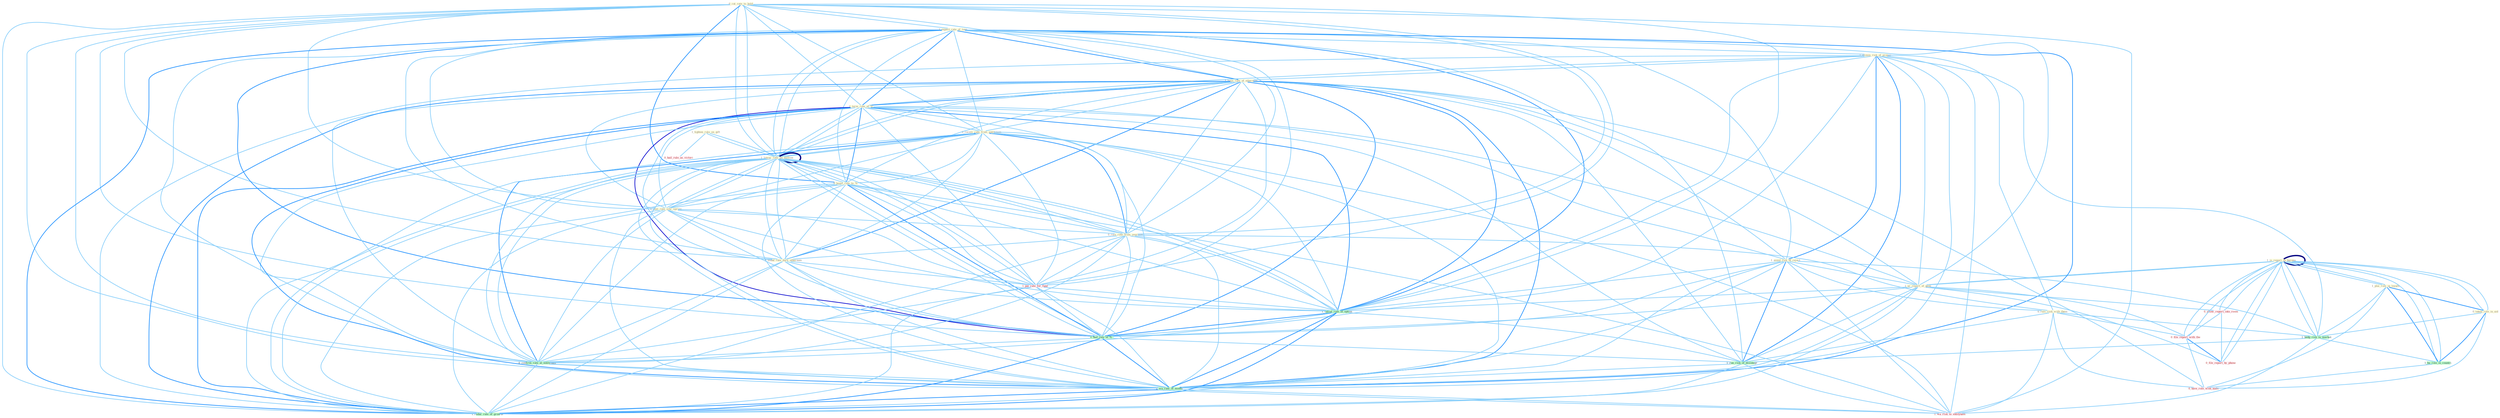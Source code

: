 Graph G{ 
    node
    [shape=polygon,style=filled,width=.5,height=.06,color="#BDFCC9",fixedsize=true,fontsize=4,
    fontcolor="#2f4f4f"];
    {node
    [color="#ffffe0", fontcolor="#8b7d6b"] "0_cut_rate_to_hold " "1_is_report_in_bureau " "1_expect_rate_of_loan " "1_tighten_rule_on_gift " "1_elimin_risk_of_prepay " "1_have_rate_of_othernum " "1_term_rate_of_% " "0_receiv_rate_from_entitynam " "1_lower_rate_on_million " "0_boost_rate_to_% " "1_plai_role_in_loyalti " "1_avoid_risk_of_reject " "1_lower_rate_on_million " "0_taken_role_in_aid " "0_post_rate_sinc_spring " "1_is_report_in_bureau " "1_ar_report_of_gene " "0_rais_rate_from_yearnum " "0_found_rate_dure_othernum " "0_rais_risk_with_them "}
{node [color="#fff0f5", fontcolor="#b22222"] "1_pai_rate_for_fund " "0_allow_report_into_room " "0_file_report_with_the " "0_hail_rule_as_victori " "0_file_report_by_phone " "0_have_role_with_audit " "1_wa_risk_to_entitynam "}
edge [color="#B0E2FF"];

	"0_cut_rate_to_hold " -- "1_expect_rate_of_loan " [w="1", color="#87cefa" ];
	"0_cut_rate_to_hold " -- "1_have_rate_of_othernum " [w="1", color="#87cefa" ];
	"0_cut_rate_to_hold " -- "1_term_rate_of_% " [w="1", color="#87cefa" ];
	"0_cut_rate_to_hold " -- "0_receiv_rate_from_entitynam " [w="1", color="#87cefa" ];
	"0_cut_rate_to_hold " -- "1_lower_rate_on_million " [w="1", color="#87cefa" ];
	"0_cut_rate_to_hold " -- "0_boost_rate_to_% " [w="2", color="#1e90ff" , len=0.8];
	"0_cut_rate_to_hold " -- "1_lower_rate_on_million " [w="1", color="#87cefa" ];
	"0_cut_rate_to_hold " -- "0_post_rate_sinc_spring " [w="1", color="#87cefa" ];
	"0_cut_rate_to_hold " -- "0_rais_rate_from_yearnum " [w="1", color="#87cefa" ];
	"0_cut_rate_to_hold " -- "0_found_rate_dure_othernum " [w="1", color="#87cefa" ];
	"0_cut_rate_to_hold " -- "1_pai_rate_for_fund " [w="1", color="#87cefa" ];
	"0_cut_rate_to_hold " -- "1_calcul_rate_of_option " [w="1", color="#87cefa" ];
	"0_cut_rate_to_hold " -- "1_had_rate_of_% " [w="1", color="#87cefa" ];
	"0_cut_rate_to_hold " -- "0_confirm_rate_at_entitynam " [w="1", color="#87cefa" ];
	"0_cut_rate_to_hold " -- "1_wa_rate_of_month " [w="1", color="#87cefa" ];
	"0_cut_rate_to_hold " -- "1_wa_risk_to_entitynam " [w="1", color="#87cefa" ];
	"0_cut_rate_to_hold " -- "1_reduc_rate_of_growth " [w="1", color="#87cefa" ];
	"1_is_report_in_bureau " -- "1_plai_role_in_loyalti " [w="1", color="#87cefa" ];
	"1_is_report_in_bureau " -- "0_taken_role_in_aid " [w="1", color="#87cefa" ];
	"1_is_report_in_bureau " -- "1_is_report_in_bureau " [w="4", style=bold, color="#000080", len=0.4];
	"1_is_report_in_bureau " -- "1_ar_report_of_gene " [w="1", color="#87cefa" ];
	"1_is_report_in_bureau " -- "0_allow_report_into_room " [w="1", color="#87cefa" ];
	"1_is_report_in_bureau " -- "1_hedg_risk_in_market " [w="1", color="#87cefa" ];
	"1_is_report_in_bureau " -- "1_ha_role_in_countri " [w="1", color="#87cefa" ];
	"1_is_report_in_bureau " -- "0_file_report_with_the " [w="1", color="#87cefa" ];
	"1_is_report_in_bureau " -- "0_file_report_by_phone " [w="1", color="#87cefa" ];
	"1_expect_rate_of_loan " -- "1_elimin_risk_of_prepay " [w="1", color="#87cefa" ];
	"1_expect_rate_of_loan " -- "1_have_rate_of_othernum " [w="2", color="#1e90ff" , len=0.8];
	"1_expect_rate_of_loan " -- "1_term_rate_of_% " [w="2", color="#1e90ff" , len=0.8];
	"1_expect_rate_of_loan " -- "0_receiv_rate_from_entitynam " [w="1", color="#87cefa" ];
	"1_expect_rate_of_loan " -- "1_lower_rate_on_million " [w="1", color="#87cefa" ];
	"1_expect_rate_of_loan " -- "0_boost_rate_to_% " [w="1", color="#87cefa" ];
	"1_expect_rate_of_loan " -- "1_avoid_risk_of_reject " [w="1", color="#87cefa" ];
	"1_expect_rate_of_loan " -- "1_lower_rate_on_million " [w="1", color="#87cefa" ];
	"1_expect_rate_of_loan " -- "0_post_rate_sinc_spring " [w="1", color="#87cefa" ];
	"1_expect_rate_of_loan " -- "1_ar_report_of_gene " [w="1", color="#87cefa" ];
	"1_expect_rate_of_loan " -- "0_rais_rate_from_yearnum " [w="1", color="#87cefa" ];
	"1_expect_rate_of_loan " -- "0_found_rate_dure_othernum " [w="1", color="#87cefa" ];
	"1_expect_rate_of_loan " -- "1_pai_rate_for_fund " [w="1", color="#87cefa" ];
	"1_expect_rate_of_loan " -- "1_calcul_rate_of_option " [w="2", color="#1e90ff" , len=0.8];
	"1_expect_rate_of_loan " -- "1_had_rate_of_% " [w="2", color="#1e90ff" , len=0.8];
	"1_expect_rate_of_loan " -- "0_confirm_rate_at_entitynam " [w="1", color="#87cefa" ];
	"1_expect_rate_of_loan " -- "1_run_risk_of_disintegr " [w="1", color="#87cefa" ];
	"1_expect_rate_of_loan " -- "1_wa_rate_of_month " [w="2", color="#1e90ff" , len=0.8];
	"1_expect_rate_of_loan " -- "1_reduc_rate_of_growth " [w="2", color="#1e90ff" , len=0.8];
	"1_tighten_rule_on_gift " -- "1_lower_rate_on_million " [w="1", color="#87cefa" ];
	"1_tighten_rule_on_gift " -- "1_lower_rate_on_million " [w="1", color="#87cefa" ];
	"1_tighten_rule_on_gift " -- "0_hail_rule_as_victori " [w="1", color="#87cefa" ];
	"1_elimin_risk_of_prepay " -- "1_have_rate_of_othernum " [w="1", color="#87cefa" ];
	"1_elimin_risk_of_prepay " -- "1_term_rate_of_% " [w="1", color="#87cefa" ];
	"1_elimin_risk_of_prepay " -- "1_avoid_risk_of_reject " [w="2", color="#1e90ff" , len=0.8];
	"1_elimin_risk_of_prepay " -- "1_ar_report_of_gene " [w="1", color="#87cefa" ];
	"1_elimin_risk_of_prepay " -- "0_rais_risk_with_them " [w="1", color="#87cefa" ];
	"1_elimin_risk_of_prepay " -- "1_hedg_risk_in_market " [w="1", color="#87cefa" ];
	"1_elimin_risk_of_prepay " -- "1_calcul_rate_of_option " [w="1", color="#87cefa" ];
	"1_elimin_risk_of_prepay " -- "1_had_rate_of_% " [w="1", color="#87cefa" ];
	"1_elimin_risk_of_prepay " -- "1_run_risk_of_disintegr " [w="2", color="#1e90ff" , len=0.8];
	"1_elimin_risk_of_prepay " -- "1_wa_rate_of_month " [w="1", color="#87cefa" ];
	"1_elimin_risk_of_prepay " -- "1_wa_risk_to_entitynam " [w="1", color="#87cefa" ];
	"1_elimin_risk_of_prepay " -- "1_reduc_rate_of_growth " [w="1", color="#87cefa" ];
	"1_have_rate_of_othernum " -- "1_term_rate_of_% " [w="2", color="#1e90ff" , len=0.8];
	"1_have_rate_of_othernum " -- "0_receiv_rate_from_entitynam " [w="1", color="#87cefa" ];
	"1_have_rate_of_othernum " -- "1_lower_rate_on_million " [w="1", color="#87cefa" ];
	"1_have_rate_of_othernum " -- "0_boost_rate_to_% " [w="1", color="#87cefa" ];
	"1_have_rate_of_othernum " -- "1_avoid_risk_of_reject " [w="1", color="#87cefa" ];
	"1_have_rate_of_othernum " -- "1_lower_rate_on_million " [w="1", color="#87cefa" ];
	"1_have_rate_of_othernum " -- "0_post_rate_sinc_spring " [w="1", color="#87cefa" ];
	"1_have_rate_of_othernum " -- "1_ar_report_of_gene " [w="1", color="#87cefa" ];
	"1_have_rate_of_othernum " -- "0_rais_rate_from_yearnum " [w="1", color="#87cefa" ];
	"1_have_rate_of_othernum " -- "0_found_rate_dure_othernum " [w="2", color="#1e90ff" , len=0.8];
	"1_have_rate_of_othernum " -- "1_pai_rate_for_fund " [w="1", color="#87cefa" ];
	"1_have_rate_of_othernum " -- "1_calcul_rate_of_option " [w="2", color="#1e90ff" , len=0.8];
	"1_have_rate_of_othernum " -- "1_had_rate_of_% " [w="2", color="#1e90ff" , len=0.8];
	"1_have_rate_of_othernum " -- "0_confirm_rate_at_entitynam " [w="1", color="#87cefa" ];
	"1_have_rate_of_othernum " -- "1_run_risk_of_disintegr " [w="1", color="#87cefa" ];
	"1_have_rate_of_othernum " -- "0_have_role_with_audit " [w="1", color="#87cefa" ];
	"1_have_rate_of_othernum " -- "1_wa_rate_of_month " [w="2", color="#1e90ff" , len=0.8];
	"1_have_rate_of_othernum " -- "1_reduc_rate_of_growth " [w="2", color="#1e90ff" , len=0.8];
	"1_term_rate_of_% " -- "0_receiv_rate_from_entitynam " [w="1", color="#87cefa" ];
	"1_term_rate_of_% " -- "1_lower_rate_on_million " [w="1", color="#87cefa" ];
	"1_term_rate_of_% " -- "0_boost_rate_to_% " [w="2", color="#1e90ff" , len=0.8];
	"1_term_rate_of_% " -- "1_avoid_risk_of_reject " [w="1", color="#87cefa" ];
	"1_term_rate_of_% " -- "1_lower_rate_on_million " [w="1", color="#87cefa" ];
	"1_term_rate_of_% " -- "0_post_rate_sinc_spring " [w="1", color="#87cefa" ];
	"1_term_rate_of_% " -- "1_ar_report_of_gene " [w="1", color="#87cefa" ];
	"1_term_rate_of_% " -- "0_rais_rate_from_yearnum " [w="1", color="#87cefa" ];
	"1_term_rate_of_% " -- "0_found_rate_dure_othernum " [w="1", color="#87cefa" ];
	"1_term_rate_of_% " -- "1_pai_rate_for_fund " [w="1", color="#87cefa" ];
	"1_term_rate_of_% " -- "1_calcul_rate_of_option " [w="2", color="#1e90ff" , len=0.8];
	"1_term_rate_of_% " -- "1_had_rate_of_% " [w="3", color="#0000cd" , len=0.6];
	"1_term_rate_of_% " -- "0_confirm_rate_at_entitynam " [w="1", color="#87cefa" ];
	"1_term_rate_of_% " -- "1_run_risk_of_disintegr " [w="1", color="#87cefa" ];
	"1_term_rate_of_% " -- "1_wa_rate_of_month " [w="2", color="#1e90ff" , len=0.8];
	"1_term_rate_of_% " -- "1_reduc_rate_of_growth " [w="2", color="#1e90ff" , len=0.8];
	"0_receiv_rate_from_entitynam " -- "1_lower_rate_on_million " [w="1", color="#87cefa" ];
	"0_receiv_rate_from_entitynam " -- "0_boost_rate_to_% " [w="1", color="#87cefa" ];
	"0_receiv_rate_from_entitynam " -- "1_lower_rate_on_million " [w="1", color="#87cefa" ];
	"0_receiv_rate_from_entitynam " -- "0_post_rate_sinc_spring " [w="1", color="#87cefa" ];
	"0_receiv_rate_from_entitynam " -- "0_rais_rate_from_yearnum " [w="2", color="#1e90ff" , len=0.8];
	"0_receiv_rate_from_entitynam " -- "0_found_rate_dure_othernum " [w="1", color="#87cefa" ];
	"0_receiv_rate_from_entitynam " -- "1_pai_rate_for_fund " [w="1", color="#87cefa" ];
	"0_receiv_rate_from_entitynam " -- "1_calcul_rate_of_option " [w="1", color="#87cefa" ];
	"0_receiv_rate_from_entitynam " -- "1_had_rate_of_% " [w="1", color="#87cefa" ];
	"0_receiv_rate_from_entitynam " -- "0_confirm_rate_at_entitynam " [w="2", color="#1e90ff" , len=0.8];
	"0_receiv_rate_from_entitynam " -- "1_wa_rate_of_month " [w="1", color="#87cefa" ];
	"0_receiv_rate_from_entitynam " -- "1_wa_risk_to_entitynam " [w="1", color="#87cefa" ];
	"0_receiv_rate_from_entitynam " -- "1_reduc_rate_of_growth " [w="1", color="#87cefa" ];
	"1_lower_rate_on_million " -- "0_boost_rate_to_% " [w="1", color="#87cefa" ];
	"1_lower_rate_on_million " -- "1_lower_rate_on_million " [w="4", style=bold, color="#000080", len=0.4];
	"1_lower_rate_on_million " -- "0_post_rate_sinc_spring " [w="1", color="#87cefa" ];
	"1_lower_rate_on_million " -- "0_rais_rate_from_yearnum " [w="1", color="#87cefa" ];
	"1_lower_rate_on_million " -- "0_found_rate_dure_othernum " [w="1", color="#87cefa" ];
	"1_lower_rate_on_million " -- "1_pai_rate_for_fund " [w="1", color="#87cefa" ];
	"1_lower_rate_on_million " -- "1_calcul_rate_of_option " [w="1", color="#87cefa" ];
	"1_lower_rate_on_million " -- "1_had_rate_of_% " [w="1", color="#87cefa" ];
	"1_lower_rate_on_million " -- "0_confirm_rate_at_entitynam " [w="1", color="#87cefa" ];
	"1_lower_rate_on_million " -- "1_wa_rate_of_month " [w="1", color="#87cefa" ];
	"1_lower_rate_on_million " -- "1_reduc_rate_of_growth " [w="1", color="#87cefa" ];
	"0_boost_rate_to_% " -- "1_lower_rate_on_million " [w="1", color="#87cefa" ];
	"0_boost_rate_to_% " -- "0_post_rate_sinc_spring " [w="1", color="#87cefa" ];
	"0_boost_rate_to_% " -- "0_rais_rate_from_yearnum " [w="1", color="#87cefa" ];
	"0_boost_rate_to_% " -- "0_found_rate_dure_othernum " [w="1", color="#87cefa" ];
	"0_boost_rate_to_% " -- "1_pai_rate_for_fund " [w="1", color="#87cefa" ];
	"0_boost_rate_to_% " -- "1_calcul_rate_of_option " [w="1", color="#87cefa" ];
	"0_boost_rate_to_% " -- "1_had_rate_of_% " [w="2", color="#1e90ff" , len=0.8];
	"0_boost_rate_to_% " -- "0_confirm_rate_at_entitynam " [w="1", color="#87cefa" ];
	"0_boost_rate_to_% " -- "1_wa_rate_of_month " [w="1", color="#87cefa" ];
	"0_boost_rate_to_% " -- "1_wa_risk_to_entitynam " [w="1", color="#87cefa" ];
	"0_boost_rate_to_% " -- "1_reduc_rate_of_growth " [w="1", color="#87cefa" ];
	"1_plai_role_in_loyalti " -- "0_taken_role_in_aid " [w="2", color="#1e90ff" , len=0.8];
	"1_plai_role_in_loyalti " -- "1_is_report_in_bureau " [w="1", color="#87cefa" ];
	"1_plai_role_in_loyalti " -- "1_hedg_risk_in_market " [w="1", color="#87cefa" ];
	"1_plai_role_in_loyalti " -- "1_ha_role_in_countri " [w="2", color="#1e90ff" , len=0.8];
	"1_plai_role_in_loyalti " -- "0_have_role_with_audit " [w="1", color="#87cefa" ];
	"1_avoid_risk_of_reject " -- "1_ar_report_of_gene " [w="1", color="#87cefa" ];
	"1_avoid_risk_of_reject " -- "0_rais_risk_with_them " [w="1", color="#87cefa" ];
	"1_avoid_risk_of_reject " -- "1_hedg_risk_in_market " [w="1", color="#87cefa" ];
	"1_avoid_risk_of_reject " -- "1_calcul_rate_of_option " [w="1", color="#87cefa" ];
	"1_avoid_risk_of_reject " -- "1_had_rate_of_% " [w="1", color="#87cefa" ];
	"1_avoid_risk_of_reject " -- "1_run_risk_of_disintegr " [w="2", color="#1e90ff" , len=0.8];
	"1_avoid_risk_of_reject " -- "1_wa_rate_of_month " [w="1", color="#87cefa" ];
	"1_avoid_risk_of_reject " -- "1_wa_risk_to_entitynam " [w="1", color="#87cefa" ];
	"1_avoid_risk_of_reject " -- "1_reduc_rate_of_growth " [w="1", color="#87cefa" ];
	"1_lower_rate_on_million " -- "0_post_rate_sinc_spring " [w="1", color="#87cefa" ];
	"1_lower_rate_on_million " -- "0_rais_rate_from_yearnum " [w="1", color="#87cefa" ];
	"1_lower_rate_on_million " -- "0_found_rate_dure_othernum " [w="1", color="#87cefa" ];
	"1_lower_rate_on_million " -- "1_pai_rate_for_fund " [w="1", color="#87cefa" ];
	"1_lower_rate_on_million " -- "1_calcul_rate_of_option " [w="1", color="#87cefa" ];
	"1_lower_rate_on_million " -- "1_had_rate_of_% " [w="1", color="#87cefa" ];
	"1_lower_rate_on_million " -- "0_confirm_rate_at_entitynam " [w="1", color="#87cefa" ];
	"1_lower_rate_on_million " -- "1_wa_rate_of_month " [w="1", color="#87cefa" ];
	"1_lower_rate_on_million " -- "1_reduc_rate_of_growth " [w="1", color="#87cefa" ];
	"0_taken_role_in_aid " -- "1_is_report_in_bureau " [w="1", color="#87cefa" ];
	"0_taken_role_in_aid " -- "1_hedg_risk_in_market " [w="1", color="#87cefa" ];
	"0_taken_role_in_aid " -- "1_ha_role_in_countri " [w="2", color="#1e90ff" , len=0.8];
	"0_taken_role_in_aid " -- "0_have_role_with_audit " [w="1", color="#87cefa" ];
	"0_post_rate_sinc_spring " -- "0_rais_rate_from_yearnum " [w="1", color="#87cefa" ];
	"0_post_rate_sinc_spring " -- "0_found_rate_dure_othernum " [w="1", color="#87cefa" ];
	"0_post_rate_sinc_spring " -- "1_pai_rate_for_fund " [w="1", color="#87cefa" ];
	"0_post_rate_sinc_spring " -- "1_calcul_rate_of_option " [w="1", color="#87cefa" ];
	"0_post_rate_sinc_spring " -- "1_had_rate_of_% " [w="1", color="#87cefa" ];
	"0_post_rate_sinc_spring " -- "0_confirm_rate_at_entitynam " [w="1", color="#87cefa" ];
	"0_post_rate_sinc_spring " -- "1_wa_rate_of_month " [w="1", color="#87cefa" ];
	"0_post_rate_sinc_spring " -- "1_reduc_rate_of_growth " [w="1", color="#87cefa" ];
	"1_is_report_in_bureau " -- "1_ar_report_of_gene " [w="1", color="#87cefa" ];
	"1_is_report_in_bureau " -- "0_allow_report_into_room " [w="1", color="#87cefa" ];
	"1_is_report_in_bureau " -- "1_hedg_risk_in_market " [w="1", color="#87cefa" ];
	"1_is_report_in_bureau " -- "1_ha_role_in_countri " [w="1", color="#87cefa" ];
	"1_is_report_in_bureau " -- "0_file_report_with_the " [w="1", color="#87cefa" ];
	"1_is_report_in_bureau " -- "0_file_report_by_phone " [w="1", color="#87cefa" ];
	"1_ar_report_of_gene " -- "0_allow_report_into_room " [w="1", color="#87cefa" ];
	"1_ar_report_of_gene " -- "0_file_report_with_the " [w="1", color="#87cefa" ];
	"1_ar_report_of_gene " -- "1_calcul_rate_of_option " [w="1", color="#87cefa" ];
	"1_ar_report_of_gene " -- "1_had_rate_of_% " [w="1", color="#87cefa" ];
	"1_ar_report_of_gene " -- "0_file_report_by_phone " [w="1", color="#87cefa" ];
	"1_ar_report_of_gene " -- "1_run_risk_of_disintegr " [w="1", color="#87cefa" ];
	"1_ar_report_of_gene " -- "1_wa_rate_of_month " [w="1", color="#87cefa" ];
	"1_ar_report_of_gene " -- "1_reduc_rate_of_growth " [w="1", color="#87cefa" ];
	"0_rais_rate_from_yearnum " -- "0_found_rate_dure_othernum " [w="1", color="#87cefa" ];
	"0_rais_rate_from_yearnum " -- "0_rais_risk_with_them " [w="1", color="#87cefa" ];
	"0_rais_rate_from_yearnum " -- "1_pai_rate_for_fund " [w="1", color="#87cefa" ];
	"0_rais_rate_from_yearnum " -- "1_calcul_rate_of_option " [w="1", color="#87cefa" ];
	"0_rais_rate_from_yearnum " -- "1_had_rate_of_% " [w="1", color="#87cefa" ];
	"0_rais_rate_from_yearnum " -- "0_confirm_rate_at_entitynam " [w="1", color="#87cefa" ];
	"0_rais_rate_from_yearnum " -- "1_wa_rate_of_month " [w="1", color="#87cefa" ];
	"0_rais_rate_from_yearnum " -- "1_reduc_rate_of_growth " [w="1", color="#87cefa" ];
	"0_found_rate_dure_othernum " -- "1_pai_rate_for_fund " [w="1", color="#87cefa" ];
	"0_found_rate_dure_othernum " -- "1_calcul_rate_of_option " [w="1", color="#87cefa" ];
	"0_found_rate_dure_othernum " -- "1_had_rate_of_% " [w="1", color="#87cefa" ];
	"0_found_rate_dure_othernum " -- "0_confirm_rate_at_entitynam " [w="1", color="#87cefa" ];
	"0_found_rate_dure_othernum " -- "1_wa_rate_of_month " [w="1", color="#87cefa" ];
	"0_found_rate_dure_othernum " -- "1_reduc_rate_of_growth " [w="1", color="#87cefa" ];
	"0_rais_risk_with_them " -- "1_hedg_risk_in_market " [w="1", color="#87cefa" ];
	"0_rais_risk_with_them " -- "0_file_report_with_the " [w="1", color="#87cefa" ];
	"0_rais_risk_with_them " -- "1_run_risk_of_disintegr " [w="1", color="#87cefa" ];
	"0_rais_risk_with_them " -- "0_have_role_with_audit " [w="1", color="#87cefa" ];
	"0_rais_risk_with_them " -- "1_wa_risk_to_entitynam " [w="1", color="#87cefa" ];
	"1_pai_rate_for_fund " -- "1_calcul_rate_of_option " [w="1", color="#87cefa" ];
	"1_pai_rate_for_fund " -- "1_had_rate_of_% " [w="1", color="#87cefa" ];
	"1_pai_rate_for_fund " -- "0_confirm_rate_at_entitynam " [w="1", color="#87cefa" ];
	"1_pai_rate_for_fund " -- "1_wa_rate_of_month " [w="1", color="#87cefa" ];
	"1_pai_rate_for_fund " -- "1_reduc_rate_of_growth " [w="1", color="#87cefa" ];
	"0_allow_report_into_room " -- "0_file_report_with_the " [w="1", color="#87cefa" ];
	"0_allow_report_into_room " -- "0_file_report_by_phone " [w="1", color="#87cefa" ];
	"1_hedg_risk_in_market " -- "1_ha_role_in_countri " [w="1", color="#87cefa" ];
	"1_hedg_risk_in_market " -- "1_run_risk_of_disintegr " [w="1", color="#87cefa" ];
	"1_hedg_risk_in_market " -- "1_wa_risk_to_entitynam " [w="1", color="#87cefa" ];
	"1_ha_role_in_countri " -- "0_have_role_with_audit " [w="1", color="#87cefa" ];
	"0_file_report_with_the " -- "0_file_report_by_phone " [w="2", color="#1e90ff" , len=0.8];
	"0_file_report_with_the " -- "0_have_role_with_audit " [w="1", color="#87cefa" ];
	"1_calcul_rate_of_option " -- "1_had_rate_of_% " [w="2", color="#1e90ff" , len=0.8];
	"1_calcul_rate_of_option " -- "0_confirm_rate_at_entitynam " [w="1", color="#87cefa" ];
	"1_calcul_rate_of_option " -- "1_run_risk_of_disintegr " [w="1", color="#87cefa" ];
	"1_calcul_rate_of_option " -- "1_wa_rate_of_month " [w="2", color="#1e90ff" , len=0.8];
	"1_calcul_rate_of_option " -- "1_reduc_rate_of_growth " [w="2", color="#1e90ff" , len=0.8];
	"1_had_rate_of_% " -- "0_confirm_rate_at_entitynam " [w="1", color="#87cefa" ];
	"1_had_rate_of_% " -- "1_run_risk_of_disintegr " [w="1", color="#87cefa" ];
	"1_had_rate_of_% " -- "1_wa_rate_of_month " [w="2", color="#1e90ff" , len=0.8];
	"1_had_rate_of_% " -- "1_reduc_rate_of_growth " [w="2", color="#1e90ff" , len=0.8];
	"0_confirm_rate_at_entitynam " -- "1_wa_rate_of_month " [w="1", color="#87cefa" ];
	"0_confirm_rate_at_entitynam " -- "1_wa_risk_to_entitynam " [w="1", color="#87cefa" ];
	"0_confirm_rate_at_entitynam " -- "1_reduc_rate_of_growth " [w="1", color="#87cefa" ];
	"1_run_risk_of_disintegr " -- "1_wa_rate_of_month " [w="1", color="#87cefa" ];
	"1_run_risk_of_disintegr " -- "1_wa_risk_to_entitynam " [w="1", color="#87cefa" ];
	"1_run_risk_of_disintegr " -- "1_reduc_rate_of_growth " [w="1", color="#87cefa" ];
	"1_wa_rate_of_month " -- "1_wa_risk_to_entitynam " [w="1", color="#87cefa" ];
	"1_wa_rate_of_month " -- "1_reduc_rate_of_growth " [w="2", color="#1e90ff" , len=0.8];
}